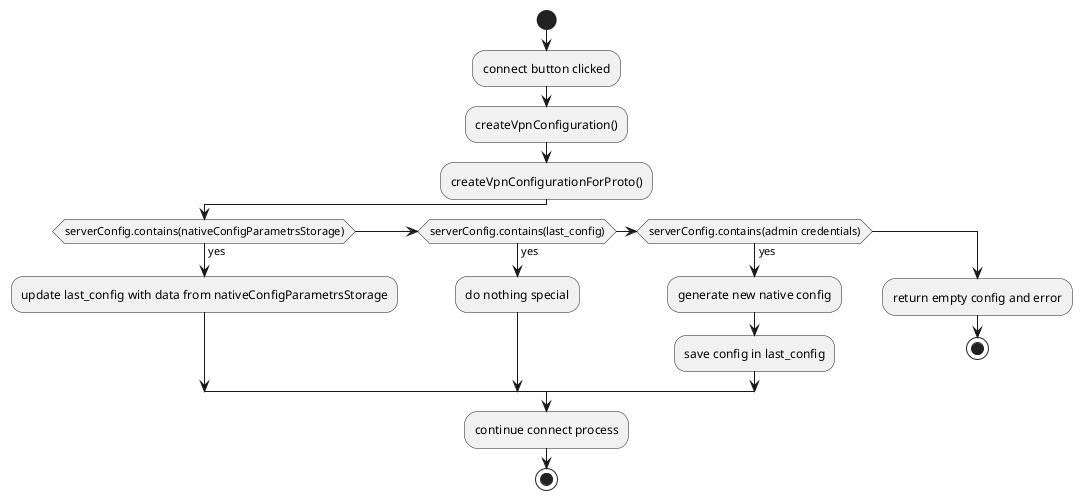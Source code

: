 @startuml configProcessingOnConnection
start

:connect button clicked;
:createVpnConfiguration();
:createVpnConfigurationForProto();

if (serverConfig.contains(nativeConfigParametrsStorage)) then (yes)
    :update last_config with data from nativeConfigParametrsStorage;
else if (serverConfig.contains(last_config)) then (yes)
    :do nothing special;
else if (serverConfig.contains(admin credentials)) then (yes)
    :generate new native config;
    :save config in last_config;
else 
    :return empty config and error;
    stop
endif
:continue connect process;
stop
@enduml
